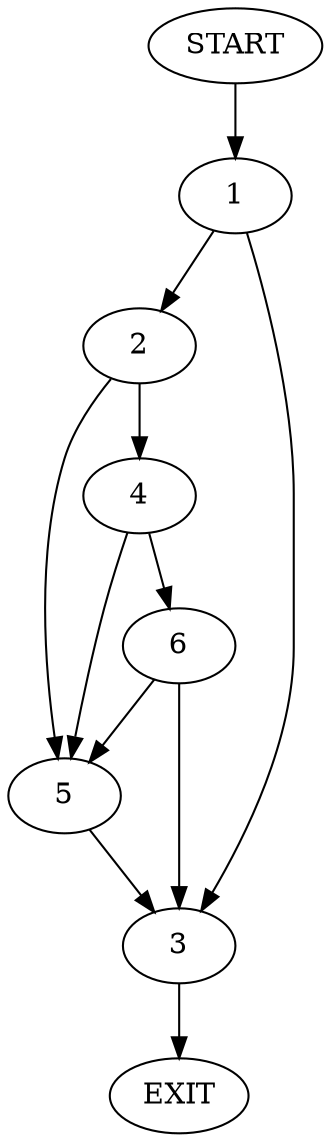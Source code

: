 digraph {
0 [label="START"]
7 [label="EXIT"]
0 -> 1
1 -> 2
1 -> 3
2 -> 4
2 -> 5
3 -> 7
5 -> 3
4 -> 5
4 -> 6
6 -> 3
6 -> 5
}
